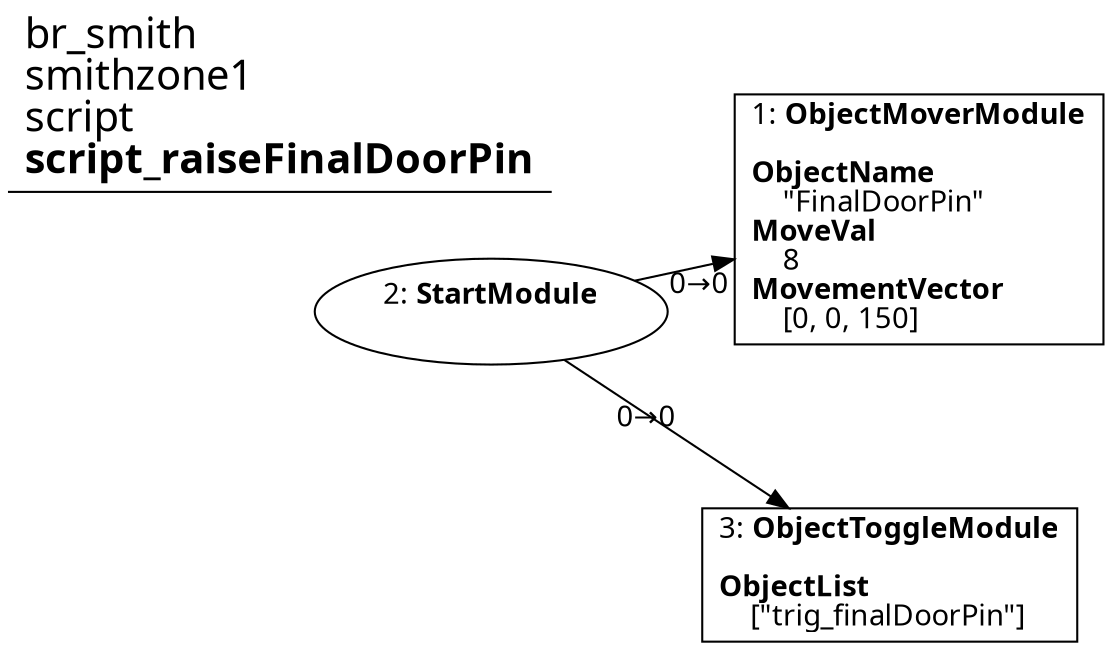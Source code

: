 digraph {
    layout = fdp;
    overlap = prism;
    sep = "+16";
    splines = spline;

    node [ shape = box ];

    graph [ fontname = "Segoe UI" ];
    node [ fontname = "Segoe UI" ];
    edge [ fontname = "Segoe UI" ];

    1 [ label = <1: <b>ObjectMoverModule</b><br/><br/><b>ObjectName</b><br align="left"/>    &quot;FinalDoorPin&quot;<br align="left"/><b>MoveVal</b><br align="left"/>    8<br align="left"/><b>MovementVector</b><br align="left"/>    [0, 0, 150]<br align="left"/>> ];
    1 [ pos = "0.224,-0.23500001!" ];

    2 [ label = <2: <b>StartModule</b><br/><br/>> ];
    2 [ shape = oval ]
    2 [ pos = "0.07300001,-0.23500001!" ];
    2 -> 1 [ label = "0→0" ];
    2 -> 3 [ label = "0→0" ];

    3 [ label = <3: <b>ObjectToggleModule</b><br/><br/><b>ObjectList</b><br align="left"/>    [&quot;trig_finalDoorPin&quot;]<br align="left"/>> ];
    3 [ pos = "0.22200002,-0.34600002!" ];

    title [ pos = "0.072000004,-0.23400001!" ];
    title [ shape = underline ];
    title [ label = <<font point-size="20">br_smith<br align="left"/>smithzone1<br align="left"/>script<br align="left"/><b>script_raiseFinalDoorPin</b><br align="left"/></font>> ];
}
